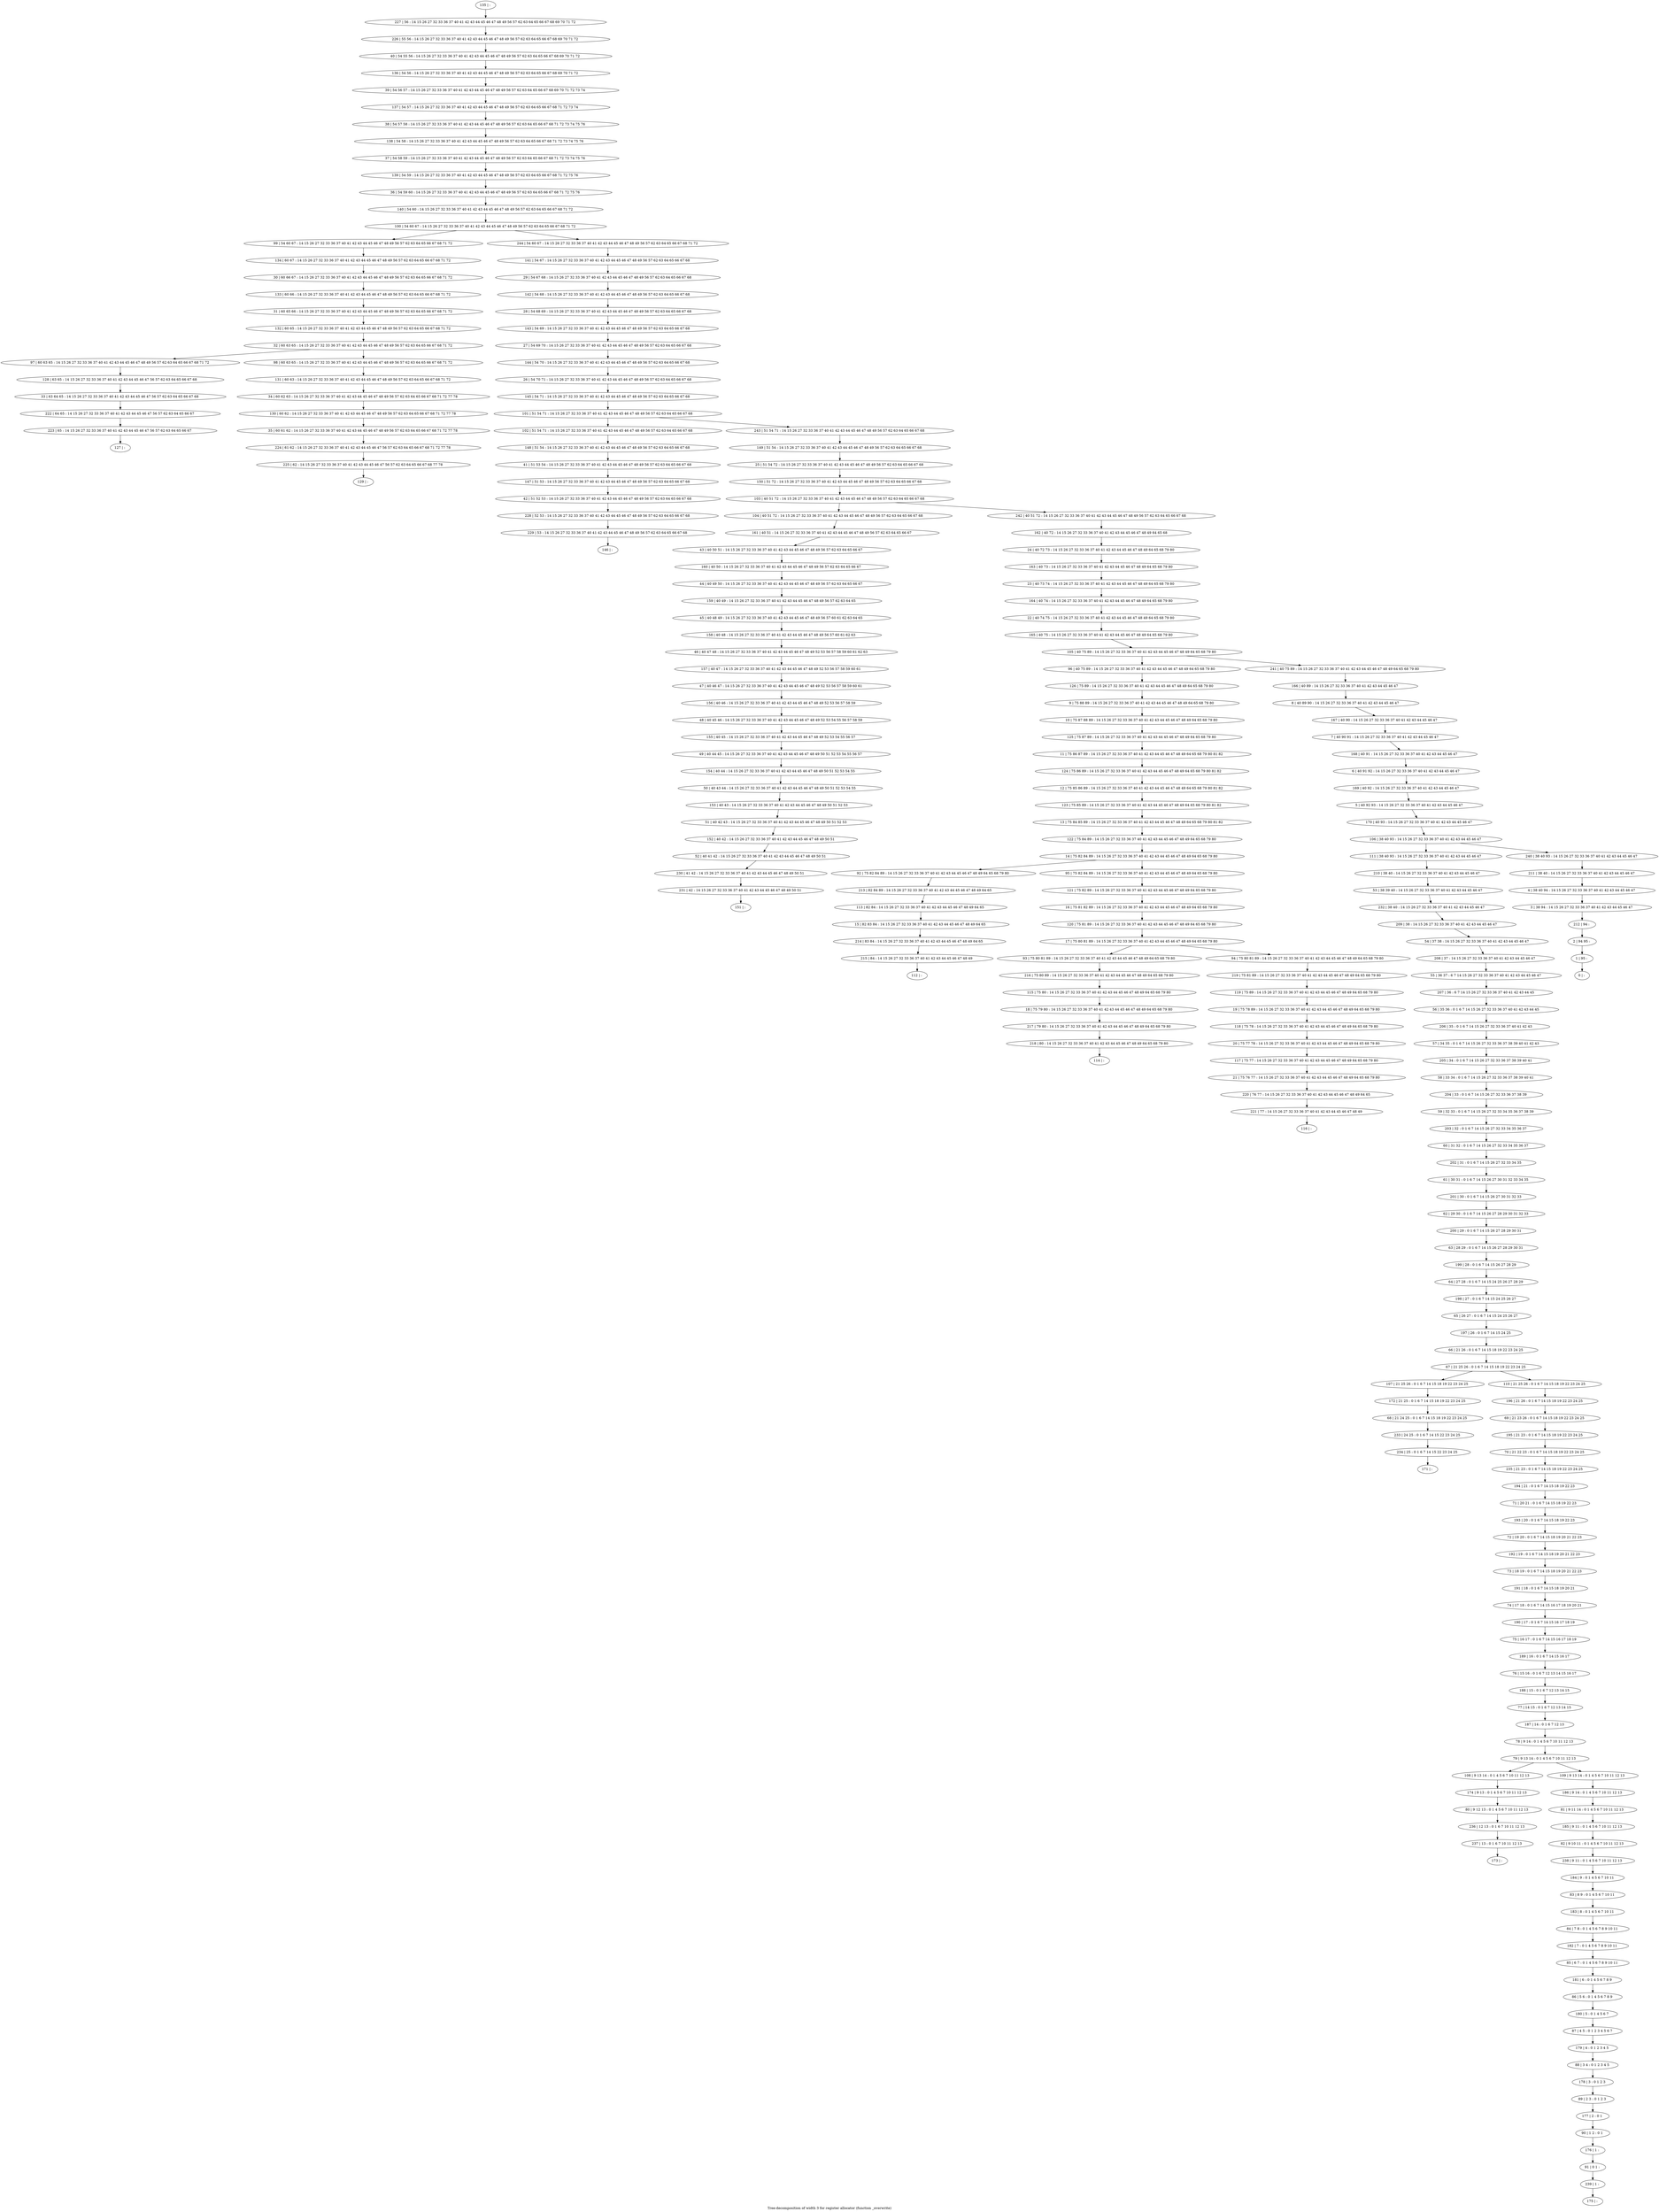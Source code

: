 digraph G {
graph [label="Tree-decomposition of width 3 for register allocator (function _overwrite)"]
0[label="0 | : "];
1[label="1 | 95 : "];
2[label="2 | 94 95 : "];
3[label="3 | 38 94 : 14 15 26 27 32 33 36 37 40 41 42 43 44 45 46 47 "];
4[label="4 | 38 40 94 : 14 15 26 27 32 33 36 37 40 41 42 43 44 45 46 47 "];
5[label="5 | 40 92 93 : 14 15 26 27 32 33 36 37 40 41 42 43 44 45 46 47 "];
6[label="6 | 40 91 92 : 14 15 26 27 32 33 36 37 40 41 42 43 44 45 46 47 "];
7[label="7 | 40 90 91 : 14 15 26 27 32 33 36 37 40 41 42 43 44 45 46 47 "];
8[label="8 | 40 89 90 : 14 15 26 27 32 33 36 37 40 41 42 43 44 45 46 47 "];
9[label="9 | 75 88 89 : 14 15 26 27 32 33 36 37 40 41 42 43 44 45 46 47 48 49 64 65 68 79 80 "];
10[label="10 | 75 87 88 89 : 14 15 26 27 32 33 36 37 40 41 42 43 44 45 46 47 48 49 64 65 68 79 80 "];
11[label="11 | 75 86 87 89 : 14 15 26 27 32 33 36 37 40 41 42 43 44 45 46 47 48 49 64 65 68 79 80 81 82 "];
12[label="12 | 75 85 86 89 : 14 15 26 27 32 33 36 37 40 41 42 43 44 45 46 47 48 49 64 65 68 79 80 81 82 "];
13[label="13 | 75 84 85 89 : 14 15 26 27 32 33 36 37 40 41 42 43 44 45 46 47 48 49 64 65 68 79 80 81 82 "];
14[label="14 | 75 82 84 89 : 14 15 26 27 32 33 36 37 40 41 42 43 44 45 46 47 48 49 64 65 68 79 80 "];
15[label="15 | 82 83 84 : 14 15 26 27 32 33 36 37 40 41 42 43 44 45 46 47 48 49 64 65 "];
16[label="16 | 75 81 82 89 : 14 15 26 27 32 33 36 37 40 41 42 43 44 45 46 47 48 49 64 65 68 79 80 "];
17[label="17 | 75 80 81 89 : 14 15 26 27 32 33 36 37 40 41 42 43 44 45 46 47 48 49 64 65 68 79 80 "];
18[label="18 | 75 79 80 : 14 15 26 27 32 33 36 37 40 41 42 43 44 45 46 47 48 49 64 65 68 79 80 "];
19[label="19 | 75 78 89 : 14 15 26 27 32 33 36 37 40 41 42 43 44 45 46 47 48 49 64 65 68 79 80 "];
20[label="20 | 75 77 78 : 14 15 26 27 32 33 36 37 40 41 42 43 44 45 46 47 48 49 64 65 68 79 80 "];
21[label="21 | 75 76 77 : 14 15 26 27 32 33 36 37 40 41 42 43 44 45 46 47 48 49 64 65 68 79 80 "];
22[label="22 | 40 74 75 : 14 15 26 27 32 33 36 37 40 41 42 43 44 45 46 47 48 49 64 65 68 79 80 "];
23[label="23 | 40 73 74 : 14 15 26 27 32 33 36 37 40 41 42 43 44 45 46 47 48 49 64 65 68 79 80 "];
24[label="24 | 40 72 73 : 14 15 26 27 32 33 36 37 40 41 42 43 44 45 46 47 48 49 64 65 68 79 80 "];
25[label="25 | 51 54 72 : 14 15 26 27 32 33 36 37 40 41 42 43 44 45 46 47 48 49 56 57 62 63 64 65 66 67 68 "];
26[label="26 | 54 70 71 : 14 15 26 27 32 33 36 37 40 41 42 43 44 45 46 47 48 49 56 57 62 63 64 65 66 67 68 "];
27[label="27 | 54 69 70 : 14 15 26 27 32 33 36 37 40 41 42 43 44 45 46 47 48 49 56 57 62 63 64 65 66 67 68 "];
28[label="28 | 54 68 69 : 14 15 26 27 32 33 36 37 40 41 42 43 44 45 46 47 48 49 56 57 62 63 64 65 66 67 68 "];
29[label="29 | 54 67 68 : 14 15 26 27 32 33 36 37 40 41 42 43 44 45 46 47 48 49 56 57 62 63 64 65 66 67 68 "];
30[label="30 | 60 66 67 : 14 15 26 27 32 33 36 37 40 41 42 43 44 45 46 47 48 49 56 57 62 63 64 65 66 67 68 71 72 "];
31[label="31 | 60 65 66 : 14 15 26 27 32 33 36 37 40 41 42 43 44 45 46 47 48 49 56 57 62 63 64 65 66 67 68 71 72 "];
32[label="32 | 60 63 65 : 14 15 26 27 32 33 36 37 40 41 42 43 44 45 46 47 48 49 56 57 62 63 64 65 66 67 68 71 72 "];
33[label="33 | 63 64 65 : 14 15 26 27 32 33 36 37 40 41 42 43 44 45 46 47 56 57 62 63 64 65 66 67 68 "];
34[label="34 | 60 62 63 : 14 15 26 27 32 33 36 37 40 41 42 43 44 45 46 47 48 49 56 57 62 63 64 65 66 67 68 71 72 77 78 "];
35[label="35 | 60 61 62 : 14 15 26 27 32 33 36 37 40 41 42 43 44 45 46 47 48 49 56 57 62 63 64 65 66 67 68 71 72 77 78 "];
36[label="36 | 54 59 60 : 14 15 26 27 32 33 36 37 40 41 42 43 44 45 46 47 48 49 56 57 62 63 64 65 66 67 68 71 72 75 76 "];
37[label="37 | 54 58 59 : 14 15 26 27 32 33 36 37 40 41 42 43 44 45 46 47 48 49 56 57 62 63 64 65 66 67 68 71 72 73 74 75 76 "];
38[label="38 | 54 57 58 : 14 15 26 27 32 33 36 37 40 41 42 43 44 45 46 47 48 49 56 57 62 63 64 65 66 67 68 71 72 73 74 75 76 "];
39[label="39 | 54 56 57 : 14 15 26 27 32 33 36 37 40 41 42 43 44 45 46 47 48 49 56 57 62 63 64 65 66 67 68 69 70 71 72 73 74 "];
40[label="40 | 54 55 56 : 14 15 26 27 32 33 36 37 40 41 42 43 44 45 46 47 48 49 56 57 62 63 64 65 66 67 68 69 70 71 72 "];
41[label="41 | 51 53 54 : 14 15 26 27 32 33 36 37 40 41 42 43 44 45 46 47 48 49 56 57 62 63 64 65 66 67 68 "];
42[label="42 | 51 52 53 : 14 15 26 27 32 33 36 37 40 41 42 43 44 45 46 47 48 49 56 57 62 63 64 65 66 67 68 "];
43[label="43 | 40 50 51 : 14 15 26 27 32 33 36 37 40 41 42 43 44 45 46 47 48 49 56 57 62 63 64 65 66 67 "];
44[label="44 | 40 49 50 : 14 15 26 27 32 33 36 37 40 41 42 43 44 45 46 47 48 49 56 57 62 63 64 65 66 67 "];
45[label="45 | 40 48 49 : 14 15 26 27 32 33 36 37 40 41 42 43 44 45 46 47 48 49 56 57 60 61 62 63 64 65 "];
46[label="46 | 40 47 48 : 14 15 26 27 32 33 36 37 40 41 42 43 44 45 46 47 48 49 52 53 56 57 58 59 60 61 62 63 "];
47[label="47 | 40 46 47 : 14 15 26 27 32 33 36 37 40 41 42 43 44 45 46 47 48 49 52 53 56 57 58 59 60 61 "];
48[label="48 | 40 45 46 : 14 15 26 27 32 33 36 37 40 41 42 43 44 45 46 47 48 49 52 53 54 55 56 57 58 59 "];
49[label="49 | 40 44 45 : 14 15 26 27 32 33 36 37 40 41 42 43 44 45 46 47 48 49 50 51 52 53 54 55 56 57 "];
50[label="50 | 40 43 44 : 14 15 26 27 32 33 36 37 40 41 42 43 44 45 46 47 48 49 50 51 52 53 54 55 "];
51[label="51 | 40 42 43 : 14 15 26 27 32 33 36 37 40 41 42 43 44 45 46 47 48 49 50 51 52 53 "];
52[label="52 | 40 41 42 : 14 15 26 27 32 33 36 37 40 41 42 43 44 45 46 47 48 49 50 51 "];
53[label="53 | 38 39 40 : 14 15 26 27 32 33 36 37 40 41 42 43 44 45 46 47 "];
54[label="54 | 37 38 : 14 15 26 27 32 33 36 37 40 41 42 43 44 45 46 47 "];
55[label="55 | 36 37 : 6 7 14 15 26 27 32 33 36 37 40 41 42 43 44 45 46 47 "];
56[label="56 | 35 36 : 0 1 6 7 14 15 26 27 32 33 36 37 40 41 42 43 44 45 "];
57[label="57 | 34 35 : 0 1 6 7 14 15 26 27 32 33 36 37 38 39 40 41 42 43 "];
58[label="58 | 33 34 : 0 1 6 7 14 15 26 27 32 33 36 37 38 39 40 41 "];
59[label="59 | 32 33 : 0 1 6 7 14 15 26 27 32 33 34 35 36 37 38 39 "];
60[label="60 | 31 32 : 0 1 6 7 14 15 26 27 32 33 34 35 36 37 "];
61[label="61 | 30 31 : 0 1 6 7 14 15 26 27 30 31 32 33 34 35 "];
62[label="62 | 29 30 : 0 1 6 7 14 15 26 27 28 29 30 31 32 33 "];
63[label="63 | 28 29 : 0 1 6 7 14 15 26 27 28 29 30 31 "];
64[label="64 | 27 28 : 0 1 6 7 14 15 24 25 26 27 28 29 "];
65[label="65 | 26 27 : 0 1 6 7 14 15 24 25 26 27 "];
66[label="66 | 21 26 : 0 1 6 7 14 15 18 19 22 23 24 25 "];
67[label="67 | 21 25 26 : 0 1 6 7 14 15 18 19 22 23 24 25 "];
68[label="68 | 21 24 25 : 0 1 6 7 14 15 18 19 22 23 24 25 "];
69[label="69 | 21 23 26 : 0 1 6 7 14 15 18 19 22 23 24 25 "];
70[label="70 | 21 22 23 : 0 1 6 7 14 15 18 19 22 23 24 25 "];
71[label="71 | 20 21 : 0 1 6 7 14 15 18 19 22 23 "];
72[label="72 | 19 20 : 0 1 6 7 14 15 18 19 20 21 22 23 "];
73[label="73 | 18 19 : 0 1 6 7 14 15 18 19 20 21 22 23 "];
74[label="74 | 17 18 : 0 1 6 7 14 15 16 17 18 19 20 21 "];
75[label="75 | 16 17 : 0 1 6 7 14 15 16 17 18 19 "];
76[label="76 | 15 16 : 0 1 6 7 12 13 14 15 16 17 "];
77[label="77 | 14 15 : 0 1 6 7 12 13 14 15 "];
78[label="78 | 9 14 : 0 1 4 5 6 7 10 11 12 13 "];
79[label="79 | 9 13 14 : 0 1 4 5 6 7 10 11 12 13 "];
80[label="80 | 9 12 13 : 0 1 4 5 6 7 10 11 12 13 "];
81[label="81 | 9 11 14 : 0 1 4 5 6 7 10 11 12 13 "];
82[label="82 | 9 10 11 : 0 1 4 5 6 7 10 11 12 13 "];
83[label="83 | 8 9 : 0 1 4 5 6 7 10 11 "];
84[label="84 | 7 8 : 0 1 4 5 6 7 8 9 10 11 "];
85[label="85 | 6 7 : 0 1 4 5 6 7 8 9 10 11 "];
86[label="86 | 5 6 : 0 1 4 5 6 7 8 9 "];
87[label="87 | 4 5 : 0 1 2 3 4 5 6 7 "];
88[label="88 | 3 4 : 0 1 2 3 4 5 "];
89[label="89 | 2 3 : 0 1 2 3 "];
90[label="90 | 1 2 : 0 1 "];
91[label="91 | 0 1 : "];
92[label="92 | 75 82 84 89 : 14 15 26 27 32 33 36 37 40 41 42 43 44 45 46 47 48 49 64 65 68 79 80 "];
93[label="93 | 75 80 81 89 : 14 15 26 27 32 33 36 37 40 41 42 43 44 45 46 47 48 49 64 65 68 79 80 "];
94[label="94 | 75 80 81 89 : 14 15 26 27 32 33 36 37 40 41 42 43 44 45 46 47 48 49 64 65 68 79 80 "];
95[label="95 | 75 82 84 89 : 14 15 26 27 32 33 36 37 40 41 42 43 44 45 46 47 48 49 64 65 68 79 80 "];
96[label="96 | 40 75 89 : 14 15 26 27 32 33 36 37 40 41 42 43 44 45 46 47 48 49 64 65 68 79 80 "];
97[label="97 | 60 63 65 : 14 15 26 27 32 33 36 37 40 41 42 43 44 45 46 47 48 49 56 57 62 63 64 65 66 67 68 71 72 "];
98[label="98 | 60 63 65 : 14 15 26 27 32 33 36 37 40 41 42 43 44 45 46 47 48 49 56 57 62 63 64 65 66 67 68 71 72 "];
99[label="99 | 54 60 67 : 14 15 26 27 32 33 36 37 40 41 42 43 44 45 46 47 48 49 56 57 62 63 64 65 66 67 68 71 72 "];
100[label="100 | 54 60 67 : 14 15 26 27 32 33 36 37 40 41 42 43 44 45 46 47 48 49 56 57 62 63 64 65 66 67 68 71 72 "];
101[label="101 | 51 54 71 : 14 15 26 27 32 33 36 37 40 41 42 43 44 45 46 47 48 49 56 57 62 63 64 65 66 67 68 "];
102[label="102 | 51 54 71 : 14 15 26 27 32 33 36 37 40 41 42 43 44 45 46 47 48 49 56 57 62 63 64 65 66 67 68 "];
103[label="103 | 40 51 72 : 14 15 26 27 32 33 36 37 40 41 42 43 44 45 46 47 48 49 56 57 62 63 64 65 66 67 68 "];
104[label="104 | 40 51 72 : 14 15 26 27 32 33 36 37 40 41 42 43 44 45 46 47 48 49 56 57 62 63 64 65 66 67 68 "];
105[label="105 | 40 75 89 : 14 15 26 27 32 33 36 37 40 41 42 43 44 45 46 47 48 49 64 65 68 79 80 "];
106[label="106 | 38 40 93 : 14 15 26 27 32 33 36 37 40 41 42 43 44 45 46 47 "];
107[label="107 | 21 25 26 : 0 1 6 7 14 15 18 19 22 23 24 25 "];
108[label="108 | 9 13 14 : 0 1 4 5 6 7 10 11 12 13 "];
109[label="109 | 9 13 14 : 0 1 4 5 6 7 10 11 12 13 "];
110[label="110 | 21 25 26 : 0 1 6 7 14 15 18 19 22 23 24 25 "];
111[label="111 | 38 40 93 : 14 15 26 27 32 33 36 37 40 41 42 43 44 45 46 47 "];
112[label="112 | : "];
113[label="113 | 82 84 : 14 15 26 27 32 33 36 37 40 41 42 43 44 45 46 47 48 49 64 65 "];
114[label="114 | : "];
115[label="115 | 75 80 : 14 15 26 27 32 33 36 37 40 41 42 43 44 45 46 47 48 49 64 65 68 79 80 "];
116[label="116 | : "];
117[label="117 | 75 77 : 14 15 26 27 32 33 36 37 40 41 42 43 44 45 46 47 48 49 64 65 68 79 80 "];
118[label="118 | 75 78 : 14 15 26 27 32 33 36 37 40 41 42 43 44 45 46 47 48 49 64 65 68 79 80 "];
119[label="119 | 75 89 : 14 15 26 27 32 33 36 37 40 41 42 43 44 45 46 47 48 49 64 65 68 79 80 "];
120[label="120 | 75 81 89 : 14 15 26 27 32 33 36 37 40 41 42 43 44 45 46 47 48 49 64 65 68 79 80 "];
121[label="121 | 75 82 89 : 14 15 26 27 32 33 36 37 40 41 42 43 44 45 46 47 48 49 64 65 68 79 80 "];
122[label="122 | 75 84 89 : 14 15 26 27 32 33 36 37 40 41 42 43 44 45 46 47 48 49 64 65 68 79 80 "];
123[label="123 | 75 85 89 : 14 15 26 27 32 33 36 37 40 41 42 43 44 45 46 47 48 49 64 65 68 79 80 81 82 "];
124[label="124 | 75 86 89 : 14 15 26 27 32 33 36 37 40 41 42 43 44 45 46 47 48 49 64 65 68 79 80 81 82 "];
125[label="125 | 75 87 89 : 14 15 26 27 32 33 36 37 40 41 42 43 44 45 46 47 48 49 64 65 68 79 80 "];
126[label="126 | 75 89 : 14 15 26 27 32 33 36 37 40 41 42 43 44 45 46 47 48 49 64 65 68 79 80 "];
127[label="127 | : "];
128[label="128 | 63 65 : 14 15 26 27 32 33 36 37 40 41 42 43 44 45 46 47 56 57 62 63 64 65 66 67 68 "];
129[label="129 | : "];
130[label="130 | 60 62 : 14 15 26 27 32 33 36 37 40 41 42 43 44 45 46 47 48 49 56 57 62 63 64 65 66 67 68 71 72 77 78 "];
131[label="131 | 60 63 : 14 15 26 27 32 33 36 37 40 41 42 43 44 45 46 47 48 49 56 57 62 63 64 65 66 67 68 71 72 "];
132[label="132 | 60 65 : 14 15 26 27 32 33 36 37 40 41 42 43 44 45 46 47 48 49 56 57 62 63 64 65 66 67 68 71 72 "];
133[label="133 | 60 66 : 14 15 26 27 32 33 36 37 40 41 42 43 44 45 46 47 48 49 56 57 62 63 64 65 66 67 68 71 72 "];
134[label="134 | 60 67 : 14 15 26 27 32 33 36 37 40 41 42 43 44 45 46 47 48 49 56 57 62 63 64 65 66 67 68 71 72 "];
135[label="135 | : "];
136[label="136 | 54 56 : 14 15 26 27 32 33 36 37 40 41 42 43 44 45 46 47 48 49 56 57 62 63 64 65 66 67 68 69 70 71 72 "];
137[label="137 | 54 57 : 14 15 26 27 32 33 36 37 40 41 42 43 44 45 46 47 48 49 56 57 62 63 64 65 66 67 68 71 72 73 74 "];
138[label="138 | 54 58 : 14 15 26 27 32 33 36 37 40 41 42 43 44 45 46 47 48 49 56 57 62 63 64 65 66 67 68 71 72 73 74 75 76 "];
139[label="139 | 54 59 : 14 15 26 27 32 33 36 37 40 41 42 43 44 45 46 47 48 49 56 57 62 63 64 65 66 67 68 71 72 75 76 "];
140[label="140 | 54 60 : 14 15 26 27 32 33 36 37 40 41 42 43 44 45 46 47 48 49 56 57 62 63 64 65 66 67 68 71 72 "];
141[label="141 | 54 67 : 14 15 26 27 32 33 36 37 40 41 42 43 44 45 46 47 48 49 56 57 62 63 64 65 66 67 68 "];
142[label="142 | 54 68 : 14 15 26 27 32 33 36 37 40 41 42 43 44 45 46 47 48 49 56 57 62 63 64 65 66 67 68 "];
143[label="143 | 54 69 : 14 15 26 27 32 33 36 37 40 41 42 43 44 45 46 47 48 49 56 57 62 63 64 65 66 67 68 "];
144[label="144 | 54 70 : 14 15 26 27 32 33 36 37 40 41 42 43 44 45 46 47 48 49 56 57 62 63 64 65 66 67 68 "];
145[label="145 | 54 71 : 14 15 26 27 32 33 36 37 40 41 42 43 44 45 46 47 48 49 56 57 62 63 64 65 66 67 68 "];
146[label="146 | : "];
147[label="147 | 51 53 : 14 15 26 27 32 33 36 37 40 41 42 43 44 45 46 47 48 49 56 57 62 63 64 65 66 67 68 "];
148[label="148 | 51 54 : 14 15 26 27 32 33 36 37 40 41 42 43 44 45 46 47 48 49 56 57 62 63 64 65 66 67 68 "];
149[label="149 | 51 54 : 14 15 26 27 32 33 36 37 40 41 42 43 44 45 46 47 48 49 56 57 62 63 64 65 66 67 68 "];
150[label="150 | 51 72 : 14 15 26 27 32 33 36 37 40 41 42 43 44 45 46 47 48 49 56 57 62 63 64 65 66 67 68 "];
151[label="151 | : "];
152[label="152 | 40 42 : 14 15 26 27 32 33 36 37 40 41 42 43 44 45 46 47 48 49 50 51 "];
153[label="153 | 40 43 : 14 15 26 27 32 33 36 37 40 41 42 43 44 45 46 47 48 49 50 51 52 53 "];
154[label="154 | 40 44 : 14 15 26 27 32 33 36 37 40 41 42 43 44 45 46 47 48 49 50 51 52 53 54 55 "];
155[label="155 | 40 45 : 14 15 26 27 32 33 36 37 40 41 42 43 44 45 46 47 48 49 52 53 54 55 56 57 "];
156[label="156 | 40 46 : 14 15 26 27 32 33 36 37 40 41 42 43 44 45 46 47 48 49 52 53 56 57 58 59 "];
157[label="157 | 40 47 : 14 15 26 27 32 33 36 37 40 41 42 43 44 45 46 47 48 49 52 53 56 57 58 59 60 61 "];
158[label="158 | 40 48 : 14 15 26 27 32 33 36 37 40 41 42 43 44 45 46 47 48 49 56 57 60 61 62 63 "];
159[label="159 | 40 49 : 14 15 26 27 32 33 36 37 40 41 42 43 44 45 46 47 48 49 56 57 62 63 64 65 "];
160[label="160 | 40 50 : 14 15 26 27 32 33 36 37 40 41 42 43 44 45 46 47 48 49 56 57 62 63 64 65 66 67 "];
161[label="161 | 40 51 : 14 15 26 27 32 33 36 37 40 41 42 43 44 45 46 47 48 49 56 57 62 63 64 65 66 67 "];
162[label="162 | 40 72 : 14 15 26 27 32 33 36 37 40 41 42 43 44 45 46 47 48 49 64 65 68 "];
163[label="163 | 40 73 : 14 15 26 27 32 33 36 37 40 41 42 43 44 45 46 47 48 49 64 65 68 79 80 "];
164[label="164 | 40 74 : 14 15 26 27 32 33 36 37 40 41 42 43 44 45 46 47 48 49 64 65 68 79 80 "];
165[label="165 | 40 75 : 14 15 26 27 32 33 36 37 40 41 42 43 44 45 46 47 48 49 64 65 68 79 80 "];
166[label="166 | 40 89 : 14 15 26 27 32 33 36 37 40 41 42 43 44 45 46 47 "];
167[label="167 | 40 90 : 14 15 26 27 32 33 36 37 40 41 42 43 44 45 46 47 "];
168[label="168 | 40 91 : 14 15 26 27 32 33 36 37 40 41 42 43 44 45 46 47 "];
169[label="169 | 40 92 : 14 15 26 27 32 33 36 37 40 41 42 43 44 45 46 47 "];
170[label="170 | 40 93 : 14 15 26 27 32 33 36 37 40 41 42 43 44 45 46 47 "];
171[label="171 | : "];
172[label="172 | 21 25 : 0 1 6 7 14 15 18 19 22 23 24 25 "];
173[label="173 | : "];
174[label="174 | 9 13 : 0 1 4 5 6 7 10 11 12 13 "];
175[label="175 | : "];
176[label="176 | 1 : "];
177[label="177 | 2 : 0 1 "];
178[label="178 | 3 : 0 1 2 3 "];
179[label="179 | 4 : 0 1 2 3 4 5 "];
180[label="180 | 5 : 0 1 4 5 6 7 "];
181[label="181 | 6 : 0 1 4 5 6 7 8 9 "];
182[label="182 | 7 : 0 1 4 5 6 7 8 9 10 11 "];
183[label="183 | 8 : 0 1 4 5 6 7 10 11 "];
184[label="184 | 9 : 0 1 4 5 6 7 10 11 "];
185[label="185 | 9 11 : 0 1 4 5 6 7 10 11 12 13 "];
186[label="186 | 9 14 : 0 1 4 5 6 7 10 11 12 13 "];
187[label="187 | 14 : 0 1 6 7 12 13 "];
188[label="188 | 15 : 0 1 6 7 12 13 14 15 "];
189[label="189 | 16 : 0 1 6 7 14 15 16 17 "];
190[label="190 | 17 : 0 1 6 7 14 15 16 17 18 19 "];
191[label="191 | 18 : 0 1 6 7 14 15 18 19 20 21 "];
192[label="192 | 19 : 0 1 6 7 14 15 18 19 20 21 22 23 "];
193[label="193 | 20 : 0 1 6 7 14 15 18 19 22 23 "];
194[label="194 | 21 : 0 1 6 7 14 15 18 19 22 23 "];
195[label="195 | 21 23 : 0 1 6 7 14 15 18 19 22 23 24 25 "];
196[label="196 | 21 26 : 0 1 6 7 14 15 18 19 22 23 24 25 "];
197[label="197 | 26 : 0 1 6 7 14 15 24 25 "];
198[label="198 | 27 : 0 1 6 7 14 15 24 25 26 27 "];
199[label="199 | 28 : 0 1 6 7 14 15 26 27 28 29 "];
200[label="200 | 29 : 0 1 6 7 14 15 26 27 28 29 30 31 "];
201[label="201 | 30 : 0 1 6 7 14 15 26 27 30 31 32 33 "];
202[label="202 | 31 : 0 1 6 7 14 15 26 27 32 33 34 35 "];
203[label="203 | 32 : 0 1 6 7 14 15 26 27 32 33 34 35 36 37 "];
204[label="204 | 33 : 0 1 6 7 14 15 26 27 32 33 36 37 38 39 "];
205[label="205 | 34 : 0 1 6 7 14 15 26 27 32 33 36 37 38 39 40 41 "];
206[label="206 | 35 : 0 1 6 7 14 15 26 27 32 33 36 37 40 41 42 43 "];
207[label="207 | 36 : 6 7 14 15 26 27 32 33 36 37 40 41 42 43 44 45 "];
208[label="208 | 37 : 14 15 26 27 32 33 36 37 40 41 42 43 44 45 46 47 "];
209[label="209 | 38 : 14 15 26 27 32 33 36 37 40 41 42 43 44 45 46 47 "];
210[label="210 | 38 40 : 14 15 26 27 32 33 36 37 40 41 42 43 44 45 46 47 "];
211[label="211 | 38 40 : 14 15 26 27 32 33 36 37 40 41 42 43 44 45 46 47 "];
212[label="212 | 94 : "];
213[label="213 | 82 84 89 : 14 15 26 27 32 33 36 37 40 41 42 43 44 45 46 47 48 49 64 65 "];
214[label="214 | 83 84 : 14 15 26 27 32 33 36 37 40 41 42 43 44 45 46 47 48 49 64 65 "];
215[label="215 | 84 : 14 15 26 27 32 33 36 37 40 41 42 43 44 45 46 47 48 49 "];
216[label="216 | 75 80 89 : 14 15 26 27 32 33 36 37 40 41 42 43 44 45 46 47 48 49 64 65 68 79 80 "];
217[label="217 | 79 80 : 14 15 26 27 32 33 36 37 40 41 42 43 44 45 46 47 48 49 64 65 68 79 80 "];
218[label="218 | 80 : 14 15 26 27 32 33 36 37 40 41 42 43 44 45 46 47 48 49 64 65 68 79 80 "];
219[label="219 | 75 81 89 : 14 15 26 27 32 33 36 37 40 41 42 43 44 45 46 47 48 49 64 65 68 79 80 "];
220[label="220 | 76 77 : 14 15 26 27 32 33 36 37 40 41 42 43 44 45 46 47 48 49 64 65 "];
221[label="221 | 77 : 14 15 26 27 32 33 36 37 40 41 42 43 44 45 46 47 48 49 "];
222[label="222 | 64 65 : 14 15 26 27 32 33 36 37 40 41 42 43 44 45 46 47 56 57 62 63 64 65 66 67 "];
223[label="223 | 65 : 14 15 26 27 32 33 36 37 40 41 42 43 44 45 46 47 56 57 62 63 64 65 66 67 "];
224[label="224 | 61 62 : 14 15 26 27 32 33 36 37 40 41 42 43 44 45 46 47 56 57 62 63 64 65 66 67 68 71 72 77 78 "];
225[label="225 | 62 : 14 15 26 27 32 33 36 37 40 41 42 43 44 45 46 47 56 57 62 63 64 65 66 67 68 77 78 "];
226[label="226 | 55 56 : 14 15 26 27 32 33 36 37 40 41 42 43 44 45 46 47 48 49 56 57 62 63 64 65 66 67 68 69 70 71 72 "];
227[label="227 | 56 : 14 15 26 27 32 33 36 37 40 41 42 43 44 45 46 47 48 49 56 57 62 63 64 65 66 67 68 69 70 71 72 "];
228[label="228 | 52 53 : 14 15 26 27 32 33 36 37 40 41 42 43 44 45 46 47 48 49 56 57 62 63 64 65 66 67 68 "];
229[label="229 | 53 : 14 15 26 27 32 33 36 37 40 41 42 43 44 45 46 47 48 49 56 57 62 63 64 65 66 67 68 "];
230[label="230 | 41 42 : 14 15 26 27 32 33 36 37 40 41 42 43 44 45 46 47 48 49 50 51 "];
231[label="231 | 42 : 14 15 26 27 32 33 36 37 40 41 42 43 44 45 46 47 48 49 50 51 "];
232[label="232 | 38 40 : 14 15 26 27 32 33 36 37 40 41 42 43 44 45 46 47 "];
233[label="233 | 24 25 : 0 1 6 7 14 15 22 23 24 25 "];
234[label="234 | 25 : 0 1 6 7 14 15 22 23 24 25 "];
235[label="235 | 21 23 : 0 1 6 7 14 15 18 19 22 23 24 25 "];
236[label="236 | 12 13 : 0 1 6 7 10 11 12 13 "];
237[label="237 | 13 : 0 1 6 7 10 11 12 13 "];
238[label="238 | 9 11 : 0 1 4 5 6 7 10 11 12 13 "];
239[label="239 | 1 : "];
240[label="240 | 38 40 93 : 14 15 26 27 32 33 36 37 40 41 42 43 44 45 46 47 "];
241[label="241 | 40 75 89 : 14 15 26 27 32 33 36 37 40 41 42 43 44 45 46 47 48 49 64 65 68 79 80 "];
242[label="242 | 40 51 72 : 14 15 26 27 32 33 36 37 40 41 42 43 44 45 46 47 48 49 56 57 62 63 64 65 66 67 68 "];
243[label="243 | 51 54 71 : 14 15 26 27 32 33 36 37 40 41 42 43 44 45 46 47 48 49 56 57 62 63 64 65 66 67 68 "];
244[label="244 | 54 60 67 : 14 15 26 27 32 33 36 37 40 41 42 43 44 45 46 47 48 49 56 57 62 63 64 65 66 67 68 71 72 "];
9->10 ;
66->67 ;
78->79 ;
14->92 ;
17->93 ;
17->94 ;
14->95 ;
32->97 ;
32->98 ;
67->107 ;
79->108 ;
79->109 ;
67->110 ;
113->15 ;
115->18 ;
117->21 ;
20->117 ;
118->20 ;
19->118 ;
119->19 ;
120->17 ;
16->120 ;
121->16 ;
95->121 ;
122->14 ;
13->122 ;
123->13 ;
12->123 ;
124->12 ;
11->124 ;
125->11 ;
10->125 ;
126->9 ;
96->126 ;
128->33 ;
97->128 ;
130->35 ;
34->130 ;
131->34 ;
98->131 ;
132->32 ;
31->132 ;
133->31 ;
30->133 ;
134->30 ;
99->134 ;
147->42 ;
41->147 ;
148->41 ;
102->148 ;
152->52 ;
51->152 ;
153->51 ;
50->153 ;
154->50 ;
49->154 ;
155->49 ;
48->155 ;
156->48 ;
47->156 ;
157->47 ;
46->157 ;
158->46 ;
45->158 ;
159->45 ;
44->159 ;
160->44 ;
43->160 ;
161->43 ;
104->161 ;
172->68 ;
107->172 ;
174->80 ;
108->174 ;
176->91 ;
90->176 ;
177->90 ;
89->177 ;
178->89 ;
88->178 ;
179->88 ;
87->179 ;
180->87 ;
86->180 ;
181->86 ;
85->181 ;
182->85 ;
84->182 ;
183->84 ;
83->183 ;
184->83 ;
185->82 ;
81->185 ;
186->81 ;
109->186 ;
187->78 ;
77->187 ;
188->77 ;
76->188 ;
189->76 ;
75->189 ;
190->75 ;
74->190 ;
191->74 ;
73->191 ;
192->73 ;
72->192 ;
193->72 ;
71->193 ;
194->71 ;
195->70 ;
69->195 ;
196->69 ;
110->196 ;
197->66 ;
65->197 ;
198->65 ;
64->198 ;
199->64 ;
63->199 ;
200->63 ;
62->200 ;
201->62 ;
61->201 ;
202->61 ;
60->202 ;
203->60 ;
59->203 ;
204->59 ;
58->204 ;
205->58 ;
57->205 ;
206->57 ;
56->206 ;
207->56 ;
55->207 ;
208->55 ;
54->208 ;
209->54 ;
210->53 ;
111->210 ;
213->113 ;
92->213 ;
15->214 ;
215->112 ;
214->215 ;
216->115 ;
93->216 ;
18->217 ;
218->114 ;
217->218 ;
219->119 ;
94->219 ;
21->220 ;
221->116 ;
220->221 ;
33->222 ;
223->127 ;
222->223 ;
35->224 ;
225->129 ;
224->225 ;
42->228 ;
229->146 ;
228->229 ;
52->230 ;
231->151 ;
230->231 ;
232->209 ;
53->232 ;
68->233 ;
234->171 ;
233->234 ;
235->194 ;
70->235 ;
80->236 ;
237->173 ;
236->237 ;
238->184 ;
82->238 ;
239->175 ;
91->239 ;
135->227 ;
227->226 ;
226->40 ;
40->136 ;
136->39 ;
39->137 ;
137->38 ;
38->138 ;
138->37 ;
37->139 ;
139->36 ;
36->140 ;
140->100 ;
141->29 ;
29->142 ;
142->28 ;
28->143 ;
143->27 ;
27->144 ;
144->26 ;
26->145 ;
145->101 ;
149->25 ;
25->150 ;
150->103 ;
162->24 ;
24->163 ;
163->23 ;
23->164 ;
164->22 ;
22->165 ;
165->105 ;
166->8 ;
8->167 ;
167->7 ;
7->168 ;
168->6 ;
6->169 ;
169->5 ;
5->170 ;
170->106 ;
211->4 ;
4->3 ;
3->212 ;
212->2 ;
2->1 ;
1->0 ;
240->211 ;
241->166 ;
242->162 ;
243->149 ;
244->141 ;
106->111 ;
106->240 ;
105->96 ;
105->241 ;
103->104 ;
103->242 ;
101->102 ;
101->243 ;
100->99 ;
100->244 ;
}
